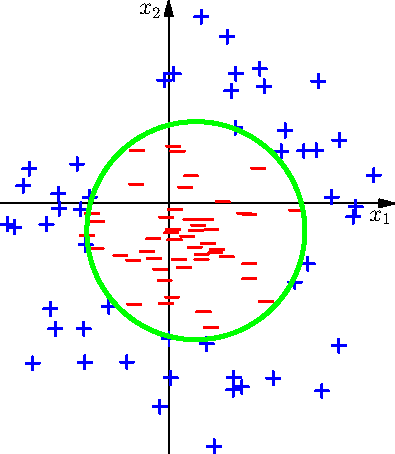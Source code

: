 import graph;
import plain;
srand(1);
size(8cm);
pair w = (1,2);
real a = -4;
real d = .3;
void plus(real x, real y) { draw( (x-d,y)--(x+d,y), p=blue+1 ); draw( (x,y-d)--(x,y+d), p=blue+1 ); }
void minus(real x, real y) { draw( (x-d,y)--(x+d,y), p=red+1 ); }

for (int i = 0; i < 50; ++i) {
  real a = unitrand()*2*pi, r = unitrand()*5;
  real a2 = unitrand()*2*pi, r2 = unitrand()*5+5;
  pair p1 = r*expi(a), p2 = r2*expi(a2);
  minus(p1.x+1.25,p1.y-1.25);
  plus(p2.x+1.25,p2.y-1.25);
}
draw(Circle((1.25,-1.25),5),green+2);
xaxis("$x_1$",EndArrow);
yaxis("$x_2$",EndArrow);
